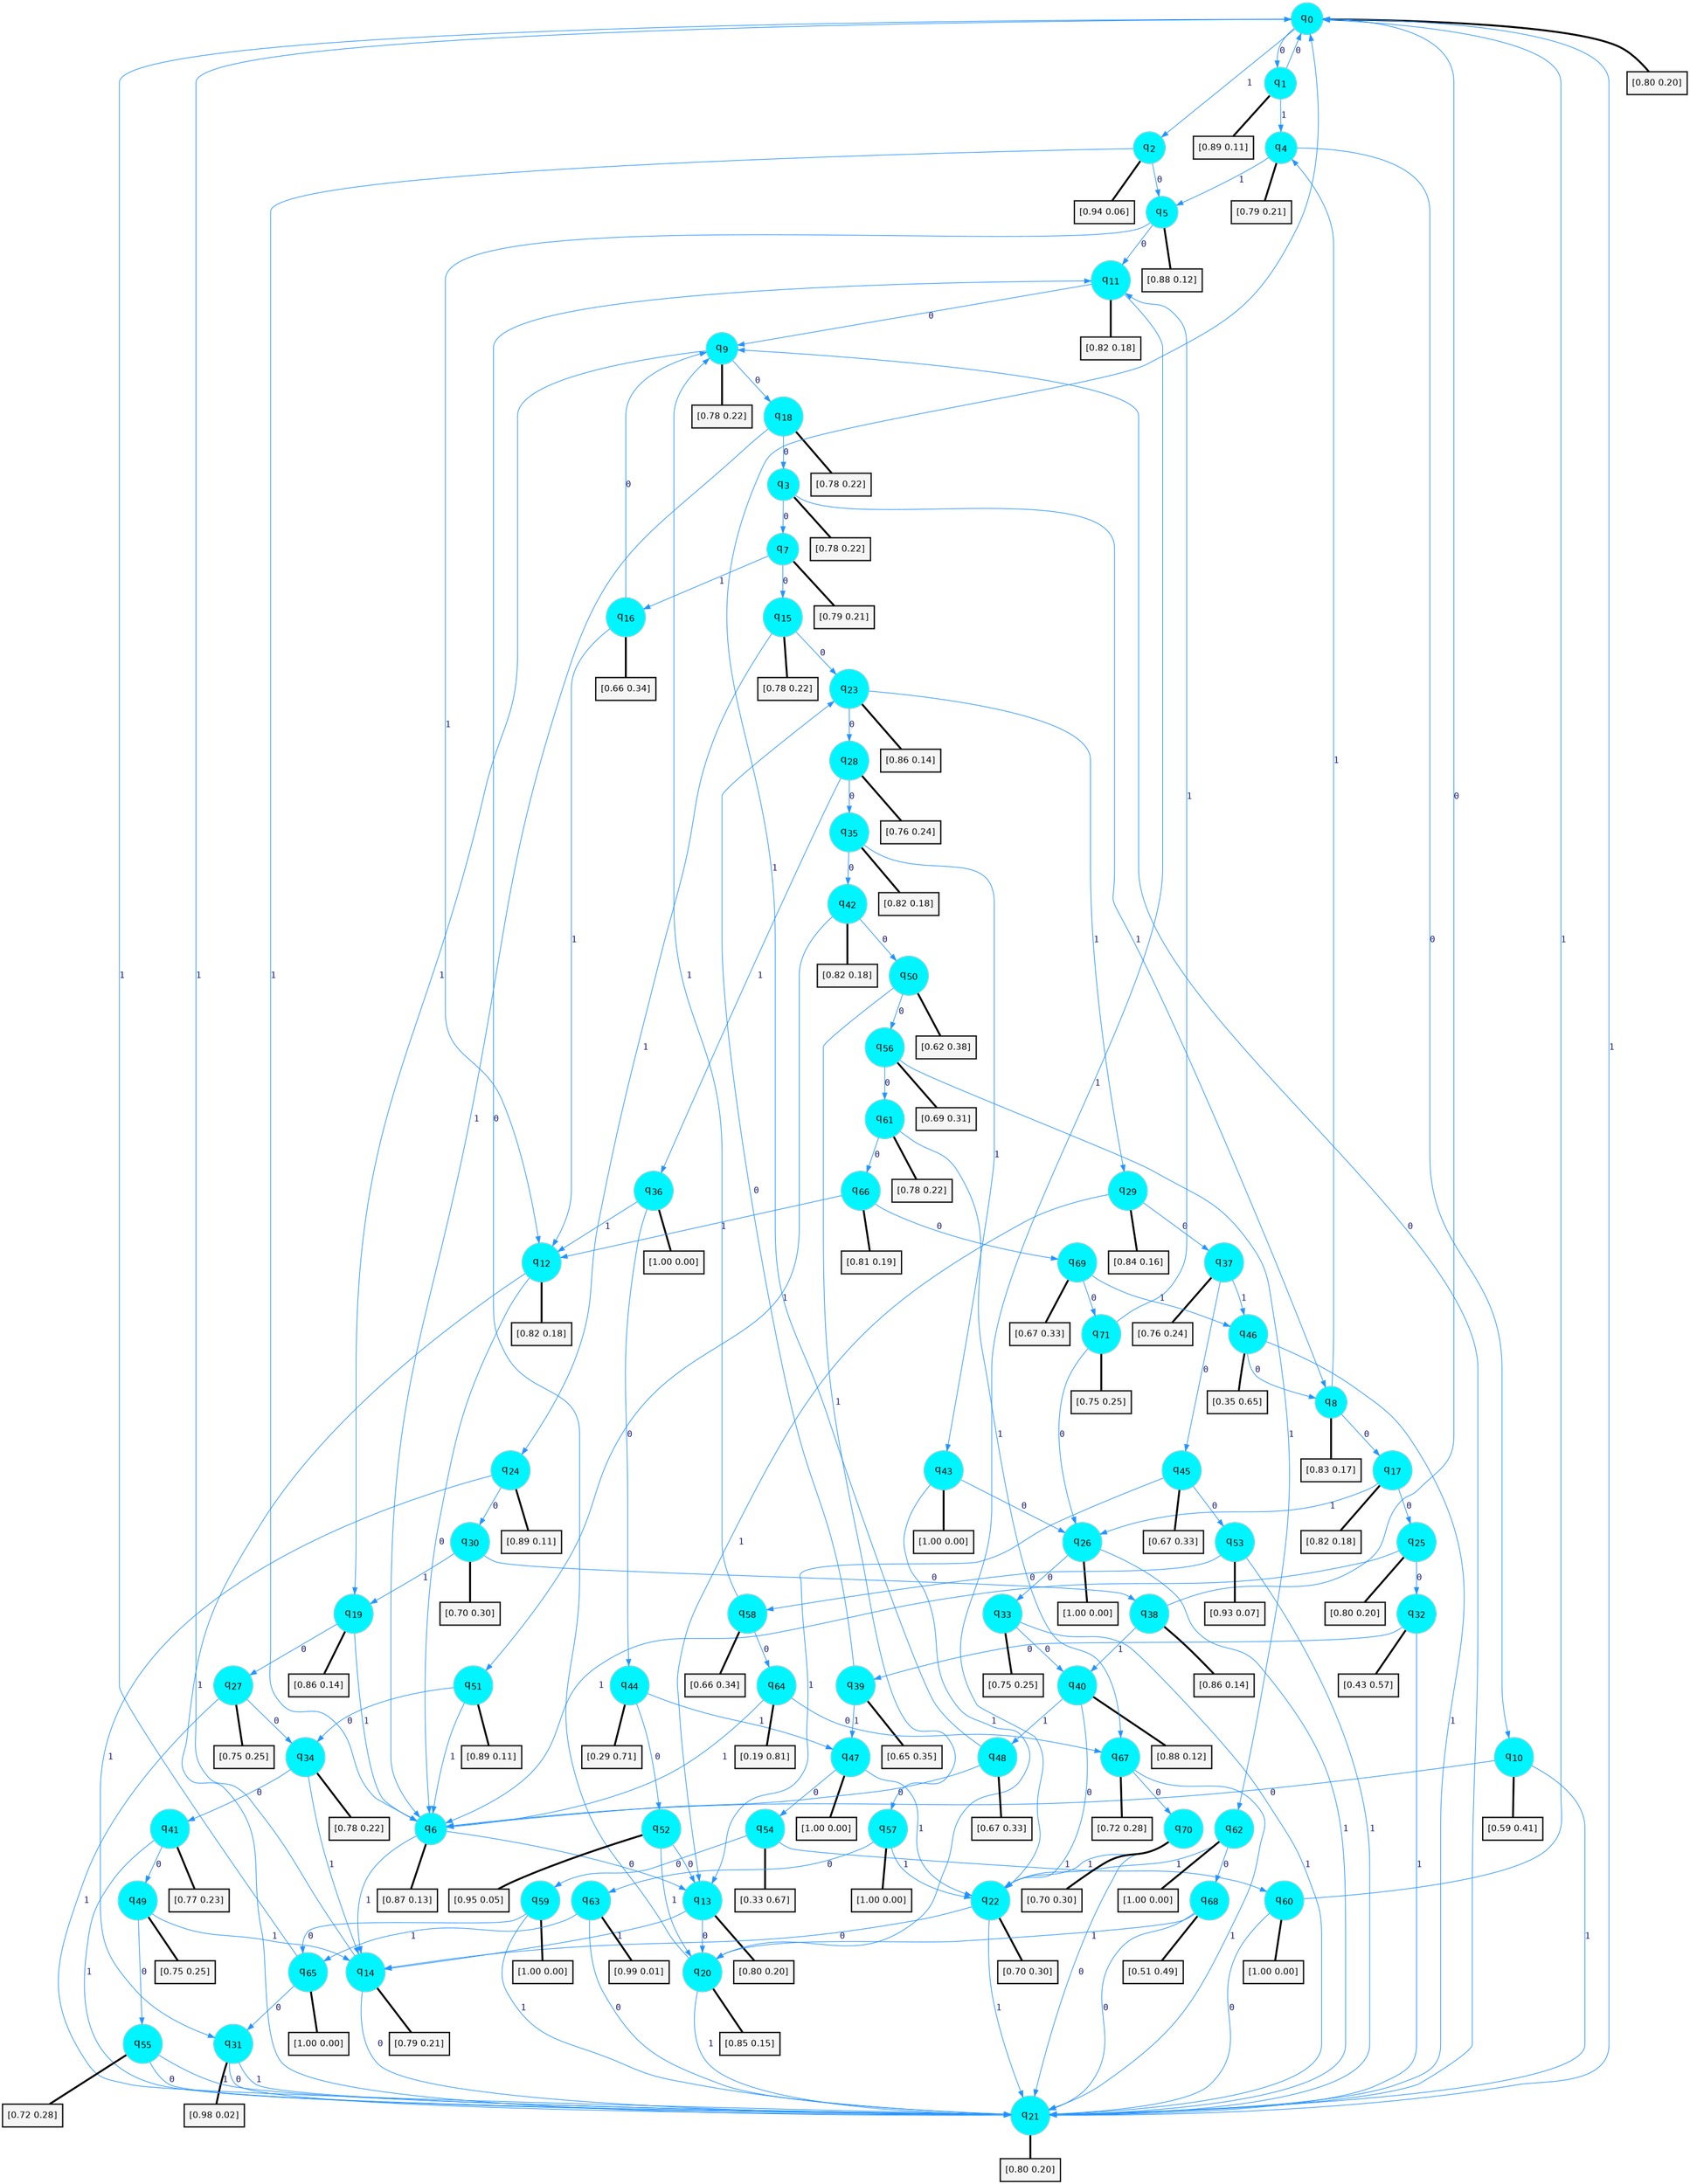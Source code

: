 digraph G {
graph [
bgcolor=transparent, dpi=300, rankdir=TD, size="40,25"];
node [
color=gray, fillcolor=turquoise1, fontcolor=black, fontname=Helvetica, fontsize=16, fontweight=bold, shape=circle, style=filled];
edge [
arrowsize=1, color=dodgerblue1, fontcolor=midnightblue, fontname=courier, fontweight=bold, penwidth=1, style=solid, weight=20];
0[label=<q<SUB>0</SUB>>];
1[label=<q<SUB>1</SUB>>];
2[label=<q<SUB>2</SUB>>];
3[label=<q<SUB>3</SUB>>];
4[label=<q<SUB>4</SUB>>];
5[label=<q<SUB>5</SUB>>];
6[label=<q<SUB>6</SUB>>];
7[label=<q<SUB>7</SUB>>];
8[label=<q<SUB>8</SUB>>];
9[label=<q<SUB>9</SUB>>];
10[label=<q<SUB>10</SUB>>];
11[label=<q<SUB>11</SUB>>];
12[label=<q<SUB>12</SUB>>];
13[label=<q<SUB>13</SUB>>];
14[label=<q<SUB>14</SUB>>];
15[label=<q<SUB>15</SUB>>];
16[label=<q<SUB>16</SUB>>];
17[label=<q<SUB>17</SUB>>];
18[label=<q<SUB>18</SUB>>];
19[label=<q<SUB>19</SUB>>];
20[label=<q<SUB>20</SUB>>];
21[label=<q<SUB>21</SUB>>];
22[label=<q<SUB>22</SUB>>];
23[label=<q<SUB>23</SUB>>];
24[label=<q<SUB>24</SUB>>];
25[label=<q<SUB>25</SUB>>];
26[label=<q<SUB>26</SUB>>];
27[label=<q<SUB>27</SUB>>];
28[label=<q<SUB>28</SUB>>];
29[label=<q<SUB>29</SUB>>];
30[label=<q<SUB>30</SUB>>];
31[label=<q<SUB>31</SUB>>];
32[label=<q<SUB>32</SUB>>];
33[label=<q<SUB>33</SUB>>];
34[label=<q<SUB>34</SUB>>];
35[label=<q<SUB>35</SUB>>];
36[label=<q<SUB>36</SUB>>];
37[label=<q<SUB>37</SUB>>];
38[label=<q<SUB>38</SUB>>];
39[label=<q<SUB>39</SUB>>];
40[label=<q<SUB>40</SUB>>];
41[label=<q<SUB>41</SUB>>];
42[label=<q<SUB>42</SUB>>];
43[label=<q<SUB>43</SUB>>];
44[label=<q<SUB>44</SUB>>];
45[label=<q<SUB>45</SUB>>];
46[label=<q<SUB>46</SUB>>];
47[label=<q<SUB>47</SUB>>];
48[label=<q<SUB>48</SUB>>];
49[label=<q<SUB>49</SUB>>];
50[label=<q<SUB>50</SUB>>];
51[label=<q<SUB>51</SUB>>];
52[label=<q<SUB>52</SUB>>];
53[label=<q<SUB>53</SUB>>];
54[label=<q<SUB>54</SUB>>];
55[label=<q<SUB>55</SUB>>];
56[label=<q<SUB>56</SUB>>];
57[label=<q<SUB>57</SUB>>];
58[label=<q<SUB>58</SUB>>];
59[label=<q<SUB>59</SUB>>];
60[label=<q<SUB>60</SUB>>];
61[label=<q<SUB>61</SUB>>];
62[label=<q<SUB>62</SUB>>];
63[label=<q<SUB>63</SUB>>];
64[label=<q<SUB>64</SUB>>];
65[label=<q<SUB>65</SUB>>];
66[label=<q<SUB>66</SUB>>];
67[label=<q<SUB>67</SUB>>];
68[label=<q<SUB>68</SUB>>];
69[label=<q<SUB>69</SUB>>];
70[label=<q<SUB>70</SUB>>];
71[label=<q<SUB>71</SUB>>];
72[label="[0.80 0.20]", shape=box,fontcolor=black, fontname=Helvetica, fontsize=14, penwidth=2, fillcolor=whitesmoke,color=black];
73[label="[0.89 0.11]", shape=box,fontcolor=black, fontname=Helvetica, fontsize=14, penwidth=2, fillcolor=whitesmoke,color=black];
74[label="[0.94 0.06]", shape=box,fontcolor=black, fontname=Helvetica, fontsize=14, penwidth=2, fillcolor=whitesmoke,color=black];
75[label="[0.78 0.22]", shape=box,fontcolor=black, fontname=Helvetica, fontsize=14, penwidth=2, fillcolor=whitesmoke,color=black];
76[label="[0.79 0.21]", shape=box,fontcolor=black, fontname=Helvetica, fontsize=14, penwidth=2, fillcolor=whitesmoke,color=black];
77[label="[0.88 0.12]", shape=box,fontcolor=black, fontname=Helvetica, fontsize=14, penwidth=2, fillcolor=whitesmoke,color=black];
78[label="[0.87 0.13]", shape=box,fontcolor=black, fontname=Helvetica, fontsize=14, penwidth=2, fillcolor=whitesmoke,color=black];
79[label="[0.79 0.21]", shape=box,fontcolor=black, fontname=Helvetica, fontsize=14, penwidth=2, fillcolor=whitesmoke,color=black];
80[label="[0.83 0.17]", shape=box,fontcolor=black, fontname=Helvetica, fontsize=14, penwidth=2, fillcolor=whitesmoke,color=black];
81[label="[0.78 0.22]", shape=box,fontcolor=black, fontname=Helvetica, fontsize=14, penwidth=2, fillcolor=whitesmoke,color=black];
82[label="[0.59 0.41]", shape=box,fontcolor=black, fontname=Helvetica, fontsize=14, penwidth=2, fillcolor=whitesmoke,color=black];
83[label="[0.82 0.18]", shape=box,fontcolor=black, fontname=Helvetica, fontsize=14, penwidth=2, fillcolor=whitesmoke,color=black];
84[label="[0.82 0.18]", shape=box,fontcolor=black, fontname=Helvetica, fontsize=14, penwidth=2, fillcolor=whitesmoke,color=black];
85[label="[0.80 0.20]", shape=box,fontcolor=black, fontname=Helvetica, fontsize=14, penwidth=2, fillcolor=whitesmoke,color=black];
86[label="[0.79 0.21]", shape=box,fontcolor=black, fontname=Helvetica, fontsize=14, penwidth=2, fillcolor=whitesmoke,color=black];
87[label="[0.78 0.22]", shape=box,fontcolor=black, fontname=Helvetica, fontsize=14, penwidth=2, fillcolor=whitesmoke,color=black];
88[label="[0.66 0.34]", shape=box,fontcolor=black, fontname=Helvetica, fontsize=14, penwidth=2, fillcolor=whitesmoke,color=black];
89[label="[0.82 0.18]", shape=box,fontcolor=black, fontname=Helvetica, fontsize=14, penwidth=2, fillcolor=whitesmoke,color=black];
90[label="[0.78 0.22]", shape=box,fontcolor=black, fontname=Helvetica, fontsize=14, penwidth=2, fillcolor=whitesmoke,color=black];
91[label="[0.86 0.14]", shape=box,fontcolor=black, fontname=Helvetica, fontsize=14, penwidth=2, fillcolor=whitesmoke,color=black];
92[label="[0.85 0.15]", shape=box,fontcolor=black, fontname=Helvetica, fontsize=14, penwidth=2, fillcolor=whitesmoke,color=black];
93[label="[0.80 0.20]", shape=box,fontcolor=black, fontname=Helvetica, fontsize=14, penwidth=2, fillcolor=whitesmoke,color=black];
94[label="[0.70 0.30]", shape=box,fontcolor=black, fontname=Helvetica, fontsize=14, penwidth=2, fillcolor=whitesmoke,color=black];
95[label="[0.86 0.14]", shape=box,fontcolor=black, fontname=Helvetica, fontsize=14, penwidth=2, fillcolor=whitesmoke,color=black];
96[label="[0.89 0.11]", shape=box,fontcolor=black, fontname=Helvetica, fontsize=14, penwidth=2, fillcolor=whitesmoke,color=black];
97[label="[0.80 0.20]", shape=box,fontcolor=black, fontname=Helvetica, fontsize=14, penwidth=2, fillcolor=whitesmoke,color=black];
98[label="[1.00 0.00]", shape=box,fontcolor=black, fontname=Helvetica, fontsize=14, penwidth=2, fillcolor=whitesmoke,color=black];
99[label="[0.75 0.25]", shape=box,fontcolor=black, fontname=Helvetica, fontsize=14, penwidth=2, fillcolor=whitesmoke,color=black];
100[label="[0.76 0.24]", shape=box,fontcolor=black, fontname=Helvetica, fontsize=14, penwidth=2, fillcolor=whitesmoke,color=black];
101[label="[0.84 0.16]", shape=box,fontcolor=black, fontname=Helvetica, fontsize=14, penwidth=2, fillcolor=whitesmoke,color=black];
102[label="[0.70 0.30]", shape=box,fontcolor=black, fontname=Helvetica, fontsize=14, penwidth=2, fillcolor=whitesmoke,color=black];
103[label="[0.98 0.02]", shape=box,fontcolor=black, fontname=Helvetica, fontsize=14, penwidth=2, fillcolor=whitesmoke,color=black];
104[label="[0.43 0.57]", shape=box,fontcolor=black, fontname=Helvetica, fontsize=14, penwidth=2, fillcolor=whitesmoke,color=black];
105[label="[0.75 0.25]", shape=box,fontcolor=black, fontname=Helvetica, fontsize=14, penwidth=2, fillcolor=whitesmoke,color=black];
106[label="[0.78 0.22]", shape=box,fontcolor=black, fontname=Helvetica, fontsize=14, penwidth=2, fillcolor=whitesmoke,color=black];
107[label="[0.82 0.18]", shape=box,fontcolor=black, fontname=Helvetica, fontsize=14, penwidth=2, fillcolor=whitesmoke,color=black];
108[label="[1.00 0.00]", shape=box,fontcolor=black, fontname=Helvetica, fontsize=14, penwidth=2, fillcolor=whitesmoke,color=black];
109[label="[0.76 0.24]", shape=box,fontcolor=black, fontname=Helvetica, fontsize=14, penwidth=2, fillcolor=whitesmoke,color=black];
110[label="[0.86 0.14]", shape=box,fontcolor=black, fontname=Helvetica, fontsize=14, penwidth=2, fillcolor=whitesmoke,color=black];
111[label="[0.65 0.35]", shape=box,fontcolor=black, fontname=Helvetica, fontsize=14, penwidth=2, fillcolor=whitesmoke,color=black];
112[label="[0.88 0.12]", shape=box,fontcolor=black, fontname=Helvetica, fontsize=14, penwidth=2, fillcolor=whitesmoke,color=black];
113[label="[0.77 0.23]", shape=box,fontcolor=black, fontname=Helvetica, fontsize=14, penwidth=2, fillcolor=whitesmoke,color=black];
114[label="[0.82 0.18]", shape=box,fontcolor=black, fontname=Helvetica, fontsize=14, penwidth=2, fillcolor=whitesmoke,color=black];
115[label="[1.00 0.00]", shape=box,fontcolor=black, fontname=Helvetica, fontsize=14, penwidth=2, fillcolor=whitesmoke,color=black];
116[label="[0.29 0.71]", shape=box,fontcolor=black, fontname=Helvetica, fontsize=14, penwidth=2, fillcolor=whitesmoke,color=black];
117[label="[0.67 0.33]", shape=box,fontcolor=black, fontname=Helvetica, fontsize=14, penwidth=2, fillcolor=whitesmoke,color=black];
118[label="[0.35 0.65]", shape=box,fontcolor=black, fontname=Helvetica, fontsize=14, penwidth=2, fillcolor=whitesmoke,color=black];
119[label="[1.00 0.00]", shape=box,fontcolor=black, fontname=Helvetica, fontsize=14, penwidth=2, fillcolor=whitesmoke,color=black];
120[label="[0.67 0.33]", shape=box,fontcolor=black, fontname=Helvetica, fontsize=14, penwidth=2, fillcolor=whitesmoke,color=black];
121[label="[0.75 0.25]", shape=box,fontcolor=black, fontname=Helvetica, fontsize=14, penwidth=2, fillcolor=whitesmoke,color=black];
122[label="[0.62 0.38]", shape=box,fontcolor=black, fontname=Helvetica, fontsize=14, penwidth=2, fillcolor=whitesmoke,color=black];
123[label="[0.89 0.11]", shape=box,fontcolor=black, fontname=Helvetica, fontsize=14, penwidth=2, fillcolor=whitesmoke,color=black];
124[label="[0.95 0.05]", shape=box,fontcolor=black, fontname=Helvetica, fontsize=14, penwidth=2, fillcolor=whitesmoke,color=black];
125[label="[0.93 0.07]", shape=box,fontcolor=black, fontname=Helvetica, fontsize=14, penwidth=2, fillcolor=whitesmoke,color=black];
126[label="[0.33 0.67]", shape=box,fontcolor=black, fontname=Helvetica, fontsize=14, penwidth=2, fillcolor=whitesmoke,color=black];
127[label="[0.72 0.28]", shape=box,fontcolor=black, fontname=Helvetica, fontsize=14, penwidth=2, fillcolor=whitesmoke,color=black];
128[label="[0.69 0.31]", shape=box,fontcolor=black, fontname=Helvetica, fontsize=14, penwidth=2, fillcolor=whitesmoke,color=black];
129[label="[1.00 0.00]", shape=box,fontcolor=black, fontname=Helvetica, fontsize=14, penwidth=2, fillcolor=whitesmoke,color=black];
130[label="[0.66 0.34]", shape=box,fontcolor=black, fontname=Helvetica, fontsize=14, penwidth=2, fillcolor=whitesmoke,color=black];
131[label="[1.00 0.00]", shape=box,fontcolor=black, fontname=Helvetica, fontsize=14, penwidth=2, fillcolor=whitesmoke,color=black];
132[label="[1.00 0.00]", shape=box,fontcolor=black, fontname=Helvetica, fontsize=14, penwidth=2, fillcolor=whitesmoke,color=black];
133[label="[0.78 0.22]", shape=box,fontcolor=black, fontname=Helvetica, fontsize=14, penwidth=2, fillcolor=whitesmoke,color=black];
134[label="[1.00 0.00]", shape=box,fontcolor=black, fontname=Helvetica, fontsize=14, penwidth=2, fillcolor=whitesmoke,color=black];
135[label="[0.99 0.01]", shape=box,fontcolor=black, fontname=Helvetica, fontsize=14, penwidth=2, fillcolor=whitesmoke,color=black];
136[label="[0.19 0.81]", shape=box,fontcolor=black, fontname=Helvetica, fontsize=14, penwidth=2, fillcolor=whitesmoke,color=black];
137[label="[1.00 0.00]", shape=box,fontcolor=black, fontname=Helvetica, fontsize=14, penwidth=2, fillcolor=whitesmoke,color=black];
138[label="[0.81 0.19]", shape=box,fontcolor=black, fontname=Helvetica, fontsize=14, penwidth=2, fillcolor=whitesmoke,color=black];
139[label="[0.72 0.28]", shape=box,fontcolor=black, fontname=Helvetica, fontsize=14, penwidth=2, fillcolor=whitesmoke,color=black];
140[label="[0.51 0.49]", shape=box,fontcolor=black, fontname=Helvetica, fontsize=14, penwidth=2, fillcolor=whitesmoke,color=black];
141[label="[0.67 0.33]", shape=box,fontcolor=black, fontname=Helvetica, fontsize=14, penwidth=2, fillcolor=whitesmoke,color=black];
142[label="[0.70 0.30]", shape=box,fontcolor=black, fontname=Helvetica, fontsize=14, penwidth=2, fillcolor=whitesmoke,color=black];
143[label="[0.75 0.25]", shape=box,fontcolor=black, fontname=Helvetica, fontsize=14, penwidth=2, fillcolor=whitesmoke,color=black];
0->1 [label=0];
0->2 [label=1];
0->72 [arrowhead=none, penwidth=3,color=black];
1->0 [label=0];
1->4 [label=1];
1->73 [arrowhead=none, penwidth=3,color=black];
2->5 [label=0];
2->6 [label=1];
2->74 [arrowhead=none, penwidth=3,color=black];
3->7 [label=0];
3->8 [label=1];
3->75 [arrowhead=none, penwidth=3,color=black];
4->10 [label=0];
4->5 [label=1];
4->76 [arrowhead=none, penwidth=3,color=black];
5->11 [label=0];
5->12 [label=1];
5->77 [arrowhead=none, penwidth=3,color=black];
6->13 [label=0];
6->14 [label=1];
6->78 [arrowhead=none, penwidth=3,color=black];
7->15 [label=0];
7->16 [label=1];
7->79 [arrowhead=none, penwidth=3,color=black];
8->17 [label=0];
8->4 [label=1];
8->80 [arrowhead=none, penwidth=3,color=black];
9->18 [label=0];
9->19 [label=1];
9->81 [arrowhead=none, penwidth=3,color=black];
10->6 [label=0];
10->21 [label=1];
10->82 [arrowhead=none, penwidth=3,color=black];
11->9 [label=0];
11->22 [label=1];
11->83 [arrowhead=none, penwidth=3,color=black];
12->6 [label=0];
12->21 [label=1];
12->84 [arrowhead=none, penwidth=3,color=black];
13->20 [label=0];
13->14 [label=1];
13->85 [arrowhead=none, penwidth=3,color=black];
14->21 [label=0];
14->0 [label=1];
14->86 [arrowhead=none, penwidth=3,color=black];
15->23 [label=0];
15->24 [label=1];
15->87 [arrowhead=none, penwidth=3,color=black];
16->9 [label=0];
16->12 [label=1];
16->88 [arrowhead=none, penwidth=3,color=black];
17->25 [label=0];
17->26 [label=1];
17->89 [arrowhead=none, penwidth=3,color=black];
18->3 [label=0];
18->6 [label=1];
18->90 [arrowhead=none, penwidth=3,color=black];
19->27 [label=0];
19->6 [label=1];
19->91 [arrowhead=none, penwidth=3,color=black];
20->11 [label=0];
20->21 [label=1];
20->92 [arrowhead=none, penwidth=3,color=black];
21->9 [label=0];
21->0 [label=1];
21->93 [arrowhead=none, penwidth=3,color=black];
22->14 [label=0];
22->21 [label=1];
22->94 [arrowhead=none, penwidth=3,color=black];
23->28 [label=0];
23->29 [label=1];
23->95 [arrowhead=none, penwidth=3,color=black];
24->30 [label=0];
24->31 [label=1];
24->96 [arrowhead=none, penwidth=3,color=black];
25->32 [label=0];
25->6 [label=1];
25->97 [arrowhead=none, penwidth=3,color=black];
26->33 [label=0];
26->21 [label=1];
26->98 [arrowhead=none, penwidth=3,color=black];
27->34 [label=0];
27->21 [label=1];
27->99 [arrowhead=none, penwidth=3,color=black];
28->35 [label=0];
28->36 [label=1];
28->100 [arrowhead=none, penwidth=3,color=black];
29->37 [label=0];
29->13 [label=1];
29->101 [arrowhead=none, penwidth=3,color=black];
30->38 [label=0];
30->19 [label=1];
30->102 [arrowhead=none, penwidth=3,color=black];
31->21 [label=0];
31->21 [label=1];
31->103 [arrowhead=none, penwidth=3,color=black];
32->39 [label=0];
32->21 [label=1];
32->104 [arrowhead=none, penwidth=3,color=black];
33->40 [label=0];
33->21 [label=1];
33->105 [arrowhead=none, penwidth=3,color=black];
34->41 [label=0];
34->14 [label=1];
34->106 [arrowhead=none, penwidth=3,color=black];
35->42 [label=0];
35->43 [label=1];
35->107 [arrowhead=none, penwidth=3,color=black];
36->44 [label=0];
36->12 [label=1];
36->108 [arrowhead=none, penwidth=3,color=black];
37->45 [label=0];
37->46 [label=1];
37->109 [arrowhead=none, penwidth=3,color=black];
38->0 [label=0];
38->40 [label=1];
38->110 [arrowhead=none, penwidth=3,color=black];
39->23 [label=0];
39->47 [label=1];
39->111 [arrowhead=none, penwidth=3,color=black];
40->22 [label=0];
40->48 [label=1];
40->112 [arrowhead=none, penwidth=3,color=black];
41->49 [label=0];
41->21 [label=1];
41->113 [arrowhead=none, penwidth=3,color=black];
42->50 [label=0];
42->51 [label=1];
42->114 [arrowhead=none, penwidth=3,color=black];
43->26 [label=0];
43->20 [label=1];
43->115 [arrowhead=none, penwidth=3,color=black];
44->52 [label=0];
44->47 [label=1];
44->116 [arrowhead=none, penwidth=3,color=black];
45->53 [label=0];
45->13 [label=1];
45->117 [arrowhead=none, penwidth=3,color=black];
46->8 [label=0];
46->21 [label=1];
46->118 [arrowhead=none, penwidth=3,color=black];
47->54 [label=0];
47->22 [label=1];
47->119 [arrowhead=none, penwidth=3,color=black];
48->6 [label=0];
48->0 [label=1];
48->120 [arrowhead=none, penwidth=3,color=black];
49->55 [label=0];
49->14 [label=1];
49->121 [arrowhead=none, penwidth=3,color=black];
50->56 [label=0];
50->57 [label=1];
50->122 [arrowhead=none, penwidth=3,color=black];
51->34 [label=0];
51->6 [label=1];
51->123 [arrowhead=none, penwidth=3,color=black];
52->13 [label=0];
52->20 [label=1];
52->124 [arrowhead=none, penwidth=3,color=black];
53->58 [label=0];
53->21 [label=1];
53->125 [arrowhead=none, penwidth=3,color=black];
54->59 [label=0];
54->60 [label=1];
54->126 [arrowhead=none, penwidth=3,color=black];
55->21 [label=0];
55->21 [label=1];
55->127 [arrowhead=none, penwidth=3,color=black];
56->61 [label=0];
56->62 [label=1];
56->128 [arrowhead=none, penwidth=3,color=black];
57->63 [label=0];
57->22 [label=1];
57->129 [arrowhead=none, penwidth=3,color=black];
58->64 [label=0];
58->9 [label=1];
58->130 [arrowhead=none, penwidth=3,color=black];
59->65 [label=0];
59->21 [label=1];
59->131 [arrowhead=none, penwidth=3,color=black];
60->21 [label=0];
60->0 [label=1];
60->132 [arrowhead=none, penwidth=3,color=black];
61->66 [label=0];
61->67 [label=1];
61->133 [arrowhead=none, penwidth=3,color=black];
62->68 [label=0];
62->22 [label=1];
62->134 [arrowhead=none, penwidth=3,color=black];
63->21 [label=0];
63->65 [label=1];
63->135 [arrowhead=none, penwidth=3,color=black];
64->67 [label=0];
64->6 [label=1];
64->136 [arrowhead=none, penwidth=3,color=black];
65->31 [label=0];
65->0 [label=1];
65->137 [arrowhead=none, penwidth=3,color=black];
66->69 [label=0];
66->12 [label=1];
66->138 [arrowhead=none, penwidth=3,color=black];
67->70 [label=0];
67->21 [label=1];
67->139 [arrowhead=none, penwidth=3,color=black];
68->21 [label=0];
68->20 [label=1];
68->140 [arrowhead=none, penwidth=3,color=black];
69->71 [label=0];
69->46 [label=1];
69->141 [arrowhead=none, penwidth=3,color=black];
70->21 [label=0];
70->22 [label=1];
70->142 [arrowhead=none, penwidth=3,color=black];
71->26 [label=0];
71->11 [label=1];
71->143 [arrowhead=none, penwidth=3,color=black];
}
